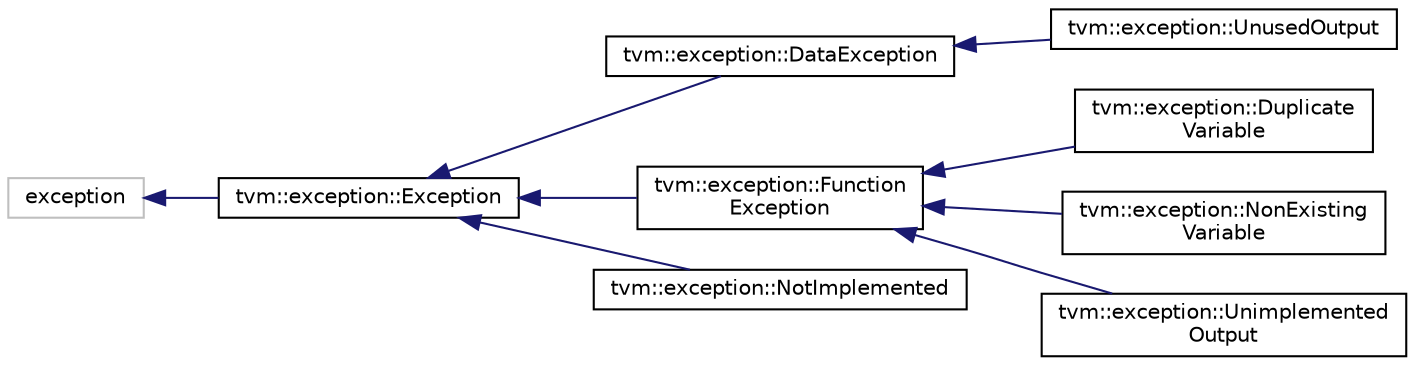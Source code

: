 digraph "Graphical Class Hierarchy"
{
  edge [fontname="Helvetica",fontsize="10",labelfontname="Helvetica",labelfontsize="10"];
  node [fontname="Helvetica",fontsize="10",shape=record];
  rankdir="LR";
  Node220 [label="exception",height=0.2,width=0.4,color="grey75", fillcolor="white", style="filled"];
  Node220 -> Node0 [dir="back",color="midnightblue",fontsize="10",style="solid",fontname="Helvetica"];
  Node0 [label="tvm::exception::Exception",height=0.2,width=0.4,color="black", fillcolor="white", style="filled",URL="$classtvm_1_1exception_1_1Exception.html"];
  Node0 -> Node1 [dir="back",color="midnightblue",fontsize="10",style="solid",fontname="Helvetica"];
  Node1 [label="tvm::exception::DataException",height=0.2,width=0.4,color="black", fillcolor="white", style="filled",URL="$classtvm_1_1exception_1_1DataException.html"];
  Node1 -> Node2 [dir="back",color="midnightblue",fontsize="10",style="solid",fontname="Helvetica"];
  Node2 [label="tvm::exception::UnusedOutput",height=0.2,width=0.4,color="black", fillcolor="white", style="filled",URL="$classtvm_1_1exception_1_1UnusedOutput.html"];
  Node0 -> Node3 [dir="back",color="midnightblue",fontsize="10",style="solid",fontname="Helvetica"];
  Node3 [label="tvm::exception::Function\lException",height=0.2,width=0.4,color="black", fillcolor="white", style="filled",URL="$classtvm_1_1exception_1_1FunctionException.html"];
  Node3 -> Node4 [dir="back",color="midnightblue",fontsize="10",style="solid",fontname="Helvetica"];
  Node4 [label="tvm::exception::Duplicate\lVariable",height=0.2,width=0.4,color="black", fillcolor="white", style="filled",URL="$classtvm_1_1exception_1_1DuplicateVariable.html"];
  Node3 -> Node5 [dir="back",color="midnightblue",fontsize="10",style="solid",fontname="Helvetica"];
  Node5 [label="tvm::exception::NonExisting\lVariable",height=0.2,width=0.4,color="black", fillcolor="white", style="filled",URL="$classtvm_1_1exception_1_1NonExistingVariable.html"];
  Node3 -> Node6 [dir="back",color="midnightblue",fontsize="10",style="solid",fontname="Helvetica"];
  Node6 [label="tvm::exception::Unimplemented\lOutput",height=0.2,width=0.4,color="black", fillcolor="white", style="filled",URL="$classtvm_1_1exception_1_1UnimplementedOutput.html"];
  Node0 -> Node7 [dir="back",color="midnightblue",fontsize="10",style="solid",fontname="Helvetica"];
  Node7 [label="tvm::exception::NotImplemented",height=0.2,width=0.4,color="black", fillcolor="white", style="filled",URL="$classtvm_1_1exception_1_1NotImplemented.html"];
}
